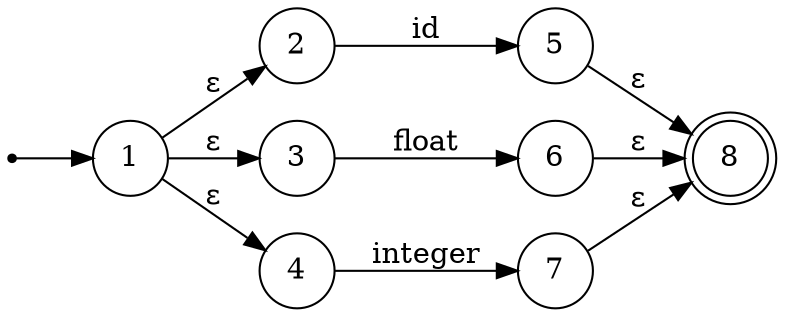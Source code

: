 digraph finite_state_machine {
    rankdir=LR
    size="8,5"

    node [shape = point ] qi
    node [shape = circle, label="1"] q1
    node [shape = circle, label="2"] q2
    node [shape = circle, label="3"] q3
    node [shape = circle, label="4"] q4
    node [shape = circle, label="5"] q5
    node [shape = circle, label="6"] q6
    node [shape = circle, label="7"] q7
    node [shape = doublecircle, label="8"] q8

    qi -> q1
    q1 -> q2 [label = "ε"]
    q2 -> q5 [label = "id"]
    q1 -> q3 [label = "ε"]
    q3 -> q6 [label = "float"]
    q1 -> q4 [label = "ε"]
    q4 -> q7 [label = "integer"]
    q5 -> q8 [label = "ε"]
    q6 -> q8 [label = "ε"]
    q7 -> q8 [label = "ε"]
}